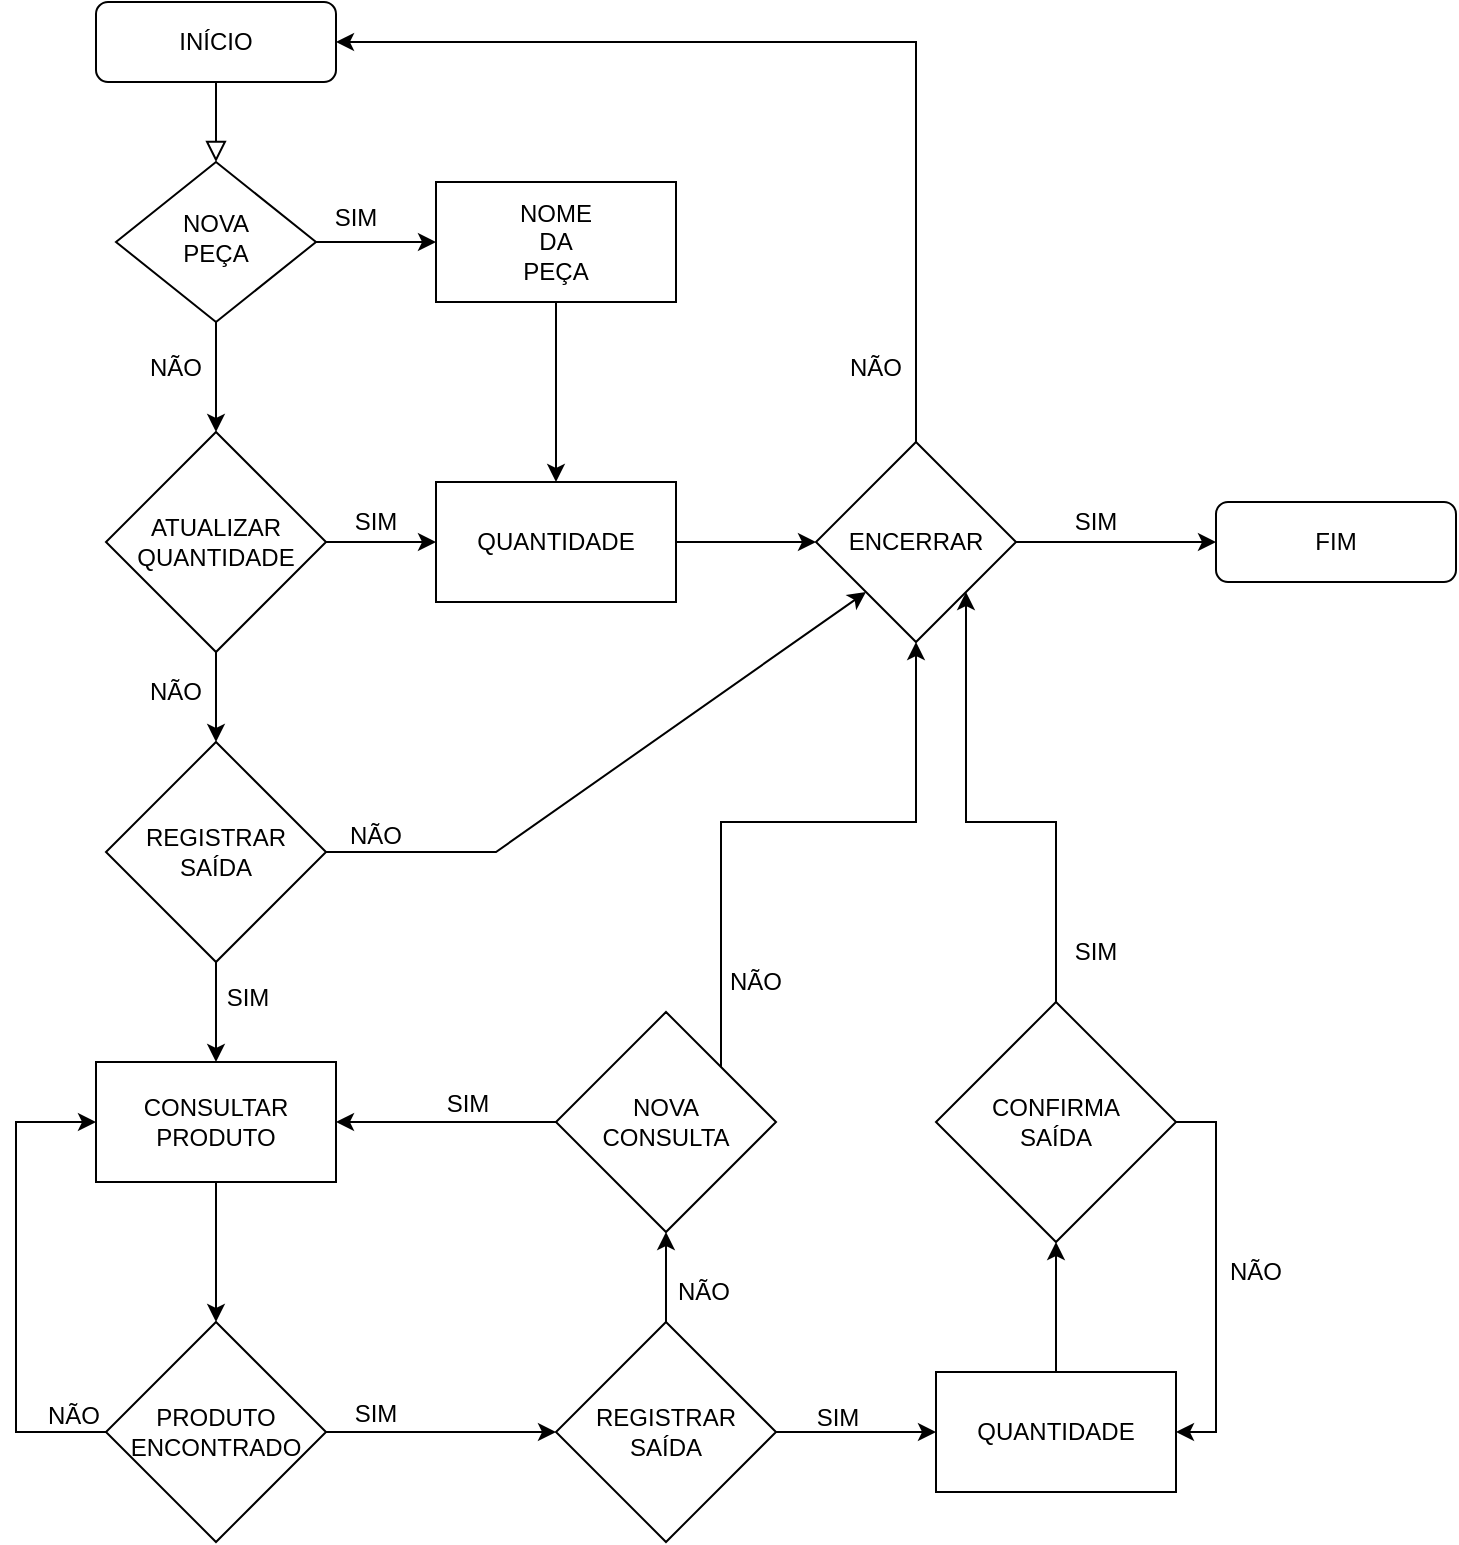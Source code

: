 <mxfile version="22.0.8" type="github">
  <diagram id="C5RBs43oDa-KdzZeNtuy" name="Page-1">
    <mxGraphModel dx="1500" dy="763" grid="1" gridSize="10" guides="1" tooltips="1" connect="1" arrows="1" fold="1" page="1" pageScale="1" pageWidth="827" pageHeight="1169" math="0" shadow="0">
      <root>
        <mxCell id="WIyWlLk6GJQsqaUBKTNV-0" />
        <mxCell id="WIyWlLk6GJQsqaUBKTNV-1" parent="WIyWlLk6GJQsqaUBKTNV-0" />
        <mxCell id="WIyWlLk6GJQsqaUBKTNV-2" value="" style="rounded=0;html=1;jettySize=auto;orthogonalLoop=1;fontSize=11;endArrow=block;endFill=0;endSize=8;strokeWidth=1;shadow=0;labelBackgroundColor=none;edgeStyle=orthogonalEdgeStyle;" parent="WIyWlLk6GJQsqaUBKTNV-1" source="WIyWlLk6GJQsqaUBKTNV-3" target="WIyWlLk6GJQsqaUBKTNV-6" edge="1">
          <mxGeometry relative="1" as="geometry" />
        </mxCell>
        <mxCell id="WIyWlLk6GJQsqaUBKTNV-3" value="INÍCIO" style="rounded=1;whiteSpace=wrap;html=1;fontSize=12;glass=0;strokeWidth=1;shadow=0;" parent="WIyWlLk6GJQsqaUBKTNV-1" vertex="1">
          <mxGeometry x="160" y="80" width="120" height="40" as="geometry" />
        </mxCell>
        <mxCell id="WIyWlLk6GJQsqaUBKTNV-6" value="NOVA&lt;br&gt;PEÇA" style="rhombus;whiteSpace=wrap;html=1;shadow=0;fontFamily=Helvetica;fontSize=12;align=center;strokeWidth=1;spacing=6;spacingTop=-4;" parent="WIyWlLk6GJQsqaUBKTNV-1" vertex="1">
          <mxGeometry x="170" y="160" width="100" height="80" as="geometry" />
        </mxCell>
        <mxCell id="WIyWlLk6GJQsqaUBKTNV-11" value="FIM" style="rounded=1;whiteSpace=wrap;html=1;fontSize=12;glass=0;strokeWidth=1;shadow=0;" parent="WIyWlLk6GJQsqaUBKTNV-1" vertex="1">
          <mxGeometry x="720" y="330" width="120" height="40" as="geometry" />
        </mxCell>
        <mxCell id="Kqh7G37GOyDkUfZEhOFn-1" value="NOME&lt;br&gt;DA&lt;br&gt;PEÇA" style="rounded=0;whiteSpace=wrap;html=1;" vertex="1" parent="WIyWlLk6GJQsqaUBKTNV-1">
          <mxGeometry x="330" y="170" width="120" height="60" as="geometry" />
        </mxCell>
        <mxCell id="Kqh7G37GOyDkUfZEhOFn-5" value="" style="endArrow=classic;html=1;rounded=0;exitX=1;exitY=0.5;exitDx=0;exitDy=0;entryX=0;entryY=0.5;entryDx=0;entryDy=0;" edge="1" parent="WIyWlLk6GJQsqaUBKTNV-1" source="WIyWlLk6GJQsqaUBKTNV-6" target="Kqh7G37GOyDkUfZEhOFn-1">
          <mxGeometry width="50" height="50" relative="1" as="geometry">
            <mxPoint x="270" y="250" as="sourcePoint" />
            <mxPoint x="320" y="200" as="targetPoint" />
            <Array as="points" />
          </mxGeometry>
        </mxCell>
        <mxCell id="Kqh7G37GOyDkUfZEhOFn-6" value="SIM" style="text;html=1;strokeColor=none;fillColor=none;align=center;verticalAlign=middle;whiteSpace=wrap;rounded=0;" vertex="1" parent="WIyWlLk6GJQsqaUBKTNV-1">
          <mxGeometry x="260" y="173" width="60" height="30" as="geometry" />
        </mxCell>
        <mxCell id="Kqh7G37GOyDkUfZEhOFn-7" value="QUANTIDADE" style="rounded=0;whiteSpace=wrap;html=1;" vertex="1" parent="WIyWlLk6GJQsqaUBKTNV-1">
          <mxGeometry x="330" y="320" width="120" height="60" as="geometry" />
        </mxCell>
        <mxCell id="Kqh7G37GOyDkUfZEhOFn-8" value="" style="endArrow=classic;html=1;rounded=0;exitX=0.5;exitY=1;exitDx=0;exitDy=0;entryX=0.5;entryY=0;entryDx=0;entryDy=0;" edge="1" parent="WIyWlLk6GJQsqaUBKTNV-1" source="Kqh7G37GOyDkUfZEhOFn-1" target="Kqh7G37GOyDkUfZEhOFn-7">
          <mxGeometry width="50" height="50" relative="1" as="geometry">
            <mxPoint x="390" y="300" as="sourcePoint" />
            <mxPoint x="440" y="250" as="targetPoint" />
          </mxGeometry>
        </mxCell>
        <mxCell id="Kqh7G37GOyDkUfZEhOFn-10" value="ATUALIZAR&lt;br&gt;QUANTIDADE" style="rhombus;whiteSpace=wrap;html=1;" vertex="1" parent="WIyWlLk6GJQsqaUBKTNV-1">
          <mxGeometry x="165" y="295" width="110" height="110" as="geometry" />
        </mxCell>
        <mxCell id="Kqh7G37GOyDkUfZEhOFn-11" value="" style="endArrow=classic;html=1;rounded=0;exitX=1;exitY=0.5;exitDx=0;exitDy=0;entryX=0;entryY=0.5;entryDx=0;entryDy=0;" edge="1" parent="WIyWlLk6GJQsqaUBKTNV-1" source="Kqh7G37GOyDkUfZEhOFn-10" target="Kqh7G37GOyDkUfZEhOFn-7">
          <mxGeometry width="50" height="50" relative="1" as="geometry">
            <mxPoint x="390" y="300" as="sourcePoint" />
            <mxPoint x="440" y="250" as="targetPoint" />
          </mxGeometry>
        </mxCell>
        <mxCell id="Kqh7G37GOyDkUfZEhOFn-12" value="" style="endArrow=classic;html=1;rounded=0;exitX=0.5;exitY=1;exitDx=0;exitDy=0;" edge="1" parent="WIyWlLk6GJQsqaUBKTNV-1" source="WIyWlLk6GJQsqaUBKTNV-6" target="Kqh7G37GOyDkUfZEhOFn-10">
          <mxGeometry width="50" height="50" relative="1" as="geometry">
            <mxPoint x="390" y="300" as="sourcePoint" />
            <mxPoint x="440" y="250" as="targetPoint" />
          </mxGeometry>
        </mxCell>
        <mxCell id="Kqh7G37GOyDkUfZEhOFn-13" value="NÃO" style="text;html=1;strokeColor=none;fillColor=none;align=center;verticalAlign=middle;whiteSpace=wrap;rounded=0;" vertex="1" parent="WIyWlLk6GJQsqaUBKTNV-1">
          <mxGeometry x="170" y="248" width="60" height="30" as="geometry" />
        </mxCell>
        <mxCell id="Kqh7G37GOyDkUfZEhOFn-14" value="SIM" style="text;html=1;strokeColor=none;fillColor=none;align=center;verticalAlign=middle;whiteSpace=wrap;rounded=0;" vertex="1" parent="WIyWlLk6GJQsqaUBKTNV-1">
          <mxGeometry x="270" y="325" width="60" height="30" as="geometry" />
        </mxCell>
        <mxCell id="Kqh7G37GOyDkUfZEhOFn-16" value="REGISTRAR&lt;br style=&quot;border-color: var(--border-color);&quot;&gt;SAÍDA" style="rhombus;whiteSpace=wrap;html=1;" vertex="1" parent="WIyWlLk6GJQsqaUBKTNV-1">
          <mxGeometry x="165" y="450" width="110" height="110" as="geometry" />
        </mxCell>
        <mxCell id="Kqh7G37GOyDkUfZEhOFn-18" value="NÃO" style="text;html=1;strokeColor=none;fillColor=none;align=center;verticalAlign=middle;whiteSpace=wrap;rounded=0;" vertex="1" parent="WIyWlLk6GJQsqaUBKTNV-1">
          <mxGeometry x="170" y="410" width="60" height="30" as="geometry" />
        </mxCell>
        <mxCell id="Kqh7G37GOyDkUfZEhOFn-21" value="" style="endArrow=classic;html=1;rounded=0;exitX=0.5;exitY=1;exitDx=0;exitDy=0;entryX=0.5;entryY=0;entryDx=0;entryDy=0;" edge="1" parent="WIyWlLk6GJQsqaUBKTNV-1" source="Kqh7G37GOyDkUfZEhOFn-10" target="Kqh7G37GOyDkUfZEhOFn-16">
          <mxGeometry width="50" height="50" relative="1" as="geometry">
            <mxPoint x="390" y="400" as="sourcePoint" />
            <mxPoint x="440" y="350" as="targetPoint" />
          </mxGeometry>
        </mxCell>
        <mxCell id="Kqh7G37GOyDkUfZEhOFn-22" value="ENCERRAR" style="rhombus;whiteSpace=wrap;html=1;" vertex="1" parent="WIyWlLk6GJQsqaUBKTNV-1">
          <mxGeometry x="520" y="300" width="100" height="100" as="geometry" />
        </mxCell>
        <mxCell id="Kqh7G37GOyDkUfZEhOFn-23" value="" style="endArrow=classic;html=1;rounded=0;exitX=1;exitY=0.5;exitDx=0;exitDy=0;" edge="1" parent="WIyWlLk6GJQsqaUBKTNV-1" source="Kqh7G37GOyDkUfZEhOFn-7" target="Kqh7G37GOyDkUfZEhOFn-22">
          <mxGeometry width="50" height="50" relative="1" as="geometry">
            <mxPoint x="390" y="400" as="sourcePoint" />
            <mxPoint x="510" y="380" as="targetPoint" />
            <Array as="points">
              <mxPoint x="500" y="350" />
            </Array>
          </mxGeometry>
        </mxCell>
        <mxCell id="Kqh7G37GOyDkUfZEhOFn-24" value="" style="endArrow=classic;html=1;rounded=0;exitX=1;exitY=0.5;exitDx=0;exitDy=0;entryX=0;entryY=0.5;entryDx=0;entryDy=0;" edge="1" parent="WIyWlLk6GJQsqaUBKTNV-1" source="Kqh7G37GOyDkUfZEhOFn-22" target="WIyWlLk6GJQsqaUBKTNV-11">
          <mxGeometry width="50" height="50" relative="1" as="geometry">
            <mxPoint x="480" y="270" as="sourcePoint" />
            <mxPoint x="530" y="220" as="targetPoint" />
          </mxGeometry>
        </mxCell>
        <mxCell id="Kqh7G37GOyDkUfZEhOFn-25" value="" style="endArrow=classic;html=1;rounded=0;exitX=0.5;exitY=0;exitDx=0;exitDy=0;entryX=1;entryY=0.5;entryDx=0;entryDy=0;" edge="1" parent="WIyWlLk6GJQsqaUBKTNV-1" source="Kqh7G37GOyDkUfZEhOFn-22" target="WIyWlLk6GJQsqaUBKTNV-3">
          <mxGeometry width="50" height="50" relative="1" as="geometry">
            <mxPoint x="550" y="203" as="sourcePoint" />
            <mxPoint x="550" y="100" as="targetPoint" />
            <Array as="points">
              <mxPoint x="570" y="100" />
            </Array>
          </mxGeometry>
        </mxCell>
        <mxCell id="Kqh7G37GOyDkUfZEhOFn-26" value="SIM" style="text;html=1;strokeColor=none;fillColor=none;align=center;verticalAlign=middle;whiteSpace=wrap;rounded=0;" vertex="1" parent="WIyWlLk6GJQsqaUBKTNV-1">
          <mxGeometry x="630" y="325" width="60" height="30" as="geometry" />
        </mxCell>
        <mxCell id="Kqh7G37GOyDkUfZEhOFn-27" value="NÃO" style="text;html=1;strokeColor=none;fillColor=none;align=center;verticalAlign=middle;whiteSpace=wrap;rounded=0;" vertex="1" parent="WIyWlLk6GJQsqaUBKTNV-1">
          <mxGeometry x="520" y="248" width="60" height="30" as="geometry" />
        </mxCell>
        <mxCell id="Kqh7G37GOyDkUfZEhOFn-29" value="" style="endArrow=classic;html=1;rounded=0;exitX=1;exitY=0.5;exitDx=0;exitDy=0;entryX=0;entryY=1;entryDx=0;entryDy=0;" edge="1" parent="WIyWlLk6GJQsqaUBKTNV-1" source="Kqh7G37GOyDkUfZEhOFn-16" target="Kqh7G37GOyDkUfZEhOFn-22">
          <mxGeometry width="50" height="50" relative="1" as="geometry">
            <mxPoint x="390" y="400" as="sourcePoint" />
            <mxPoint x="440" y="350" as="targetPoint" />
            <Array as="points">
              <mxPoint x="360" y="505" />
            </Array>
          </mxGeometry>
        </mxCell>
        <mxCell id="Kqh7G37GOyDkUfZEhOFn-30" value="NÃO" style="text;html=1;strokeColor=none;fillColor=none;align=center;verticalAlign=middle;whiteSpace=wrap;rounded=0;" vertex="1" parent="WIyWlLk6GJQsqaUBKTNV-1">
          <mxGeometry x="270" y="482" width="60" height="30" as="geometry" />
        </mxCell>
        <mxCell id="Kqh7G37GOyDkUfZEhOFn-31" value="CONSULTAR&lt;br&gt;PRODUTO" style="rounded=0;whiteSpace=wrap;html=1;" vertex="1" parent="WIyWlLk6GJQsqaUBKTNV-1">
          <mxGeometry x="160" y="610" width="120" height="60" as="geometry" />
        </mxCell>
        <mxCell id="Kqh7G37GOyDkUfZEhOFn-32" value="" style="endArrow=classic;html=1;rounded=0;exitX=0.5;exitY=1;exitDx=0;exitDy=0;entryX=0.5;entryY=0;entryDx=0;entryDy=0;" edge="1" parent="WIyWlLk6GJQsqaUBKTNV-1" source="Kqh7G37GOyDkUfZEhOFn-16" target="Kqh7G37GOyDkUfZEhOFn-31">
          <mxGeometry width="50" height="50" relative="1" as="geometry">
            <mxPoint x="460" y="480" as="sourcePoint" />
            <mxPoint x="510" y="430" as="targetPoint" />
          </mxGeometry>
        </mxCell>
        <mxCell id="Kqh7G37GOyDkUfZEhOFn-33" value="SIM" style="text;html=1;strokeColor=none;fillColor=none;align=center;verticalAlign=middle;whiteSpace=wrap;rounded=0;" vertex="1" parent="WIyWlLk6GJQsqaUBKTNV-1">
          <mxGeometry x="206" y="563" width="60" height="30" as="geometry" />
        </mxCell>
        <mxCell id="Kqh7G37GOyDkUfZEhOFn-34" value="PRODUTO&lt;br&gt;ENCONTRADO" style="rhombus;whiteSpace=wrap;html=1;" vertex="1" parent="WIyWlLk6GJQsqaUBKTNV-1">
          <mxGeometry x="165" y="740" width="110" height="110" as="geometry" />
        </mxCell>
        <mxCell id="Kqh7G37GOyDkUfZEhOFn-35" value="" style="endArrow=classic;html=1;rounded=0;exitX=0.5;exitY=1;exitDx=0;exitDy=0;" edge="1" parent="WIyWlLk6GJQsqaUBKTNV-1" source="Kqh7G37GOyDkUfZEhOFn-31" target="Kqh7G37GOyDkUfZEhOFn-34">
          <mxGeometry width="50" height="50" relative="1" as="geometry">
            <mxPoint x="460" y="780" as="sourcePoint" />
            <mxPoint x="510" y="730" as="targetPoint" />
          </mxGeometry>
        </mxCell>
        <mxCell id="Kqh7G37GOyDkUfZEhOFn-36" value="" style="endArrow=classic;html=1;rounded=0;exitX=0;exitY=0.5;exitDx=0;exitDy=0;entryX=0;entryY=0.5;entryDx=0;entryDy=0;" edge="1" parent="WIyWlLk6GJQsqaUBKTNV-1" source="Kqh7G37GOyDkUfZEhOFn-34" target="Kqh7G37GOyDkUfZEhOFn-31">
          <mxGeometry width="50" height="50" relative="1" as="geometry">
            <mxPoint x="460" y="780" as="sourcePoint" />
            <mxPoint x="510" y="730" as="targetPoint" />
            <Array as="points">
              <mxPoint x="120" y="795" />
              <mxPoint x="120" y="640" />
            </Array>
          </mxGeometry>
        </mxCell>
        <mxCell id="Kqh7G37GOyDkUfZEhOFn-37" value="NÃO" style="text;html=1;strokeColor=none;fillColor=none;align=center;verticalAlign=middle;whiteSpace=wrap;rounded=0;" vertex="1" parent="WIyWlLk6GJQsqaUBKTNV-1">
          <mxGeometry x="119" y="772" width="60" height="30" as="geometry" />
        </mxCell>
        <mxCell id="Kqh7G37GOyDkUfZEhOFn-47" style="edgeStyle=orthogonalEdgeStyle;rounded=0;orthogonalLoop=1;jettySize=auto;html=1;entryX=0.5;entryY=1;entryDx=0;entryDy=0;" edge="1" parent="WIyWlLk6GJQsqaUBKTNV-1" source="Kqh7G37GOyDkUfZEhOFn-38" target="Kqh7G37GOyDkUfZEhOFn-42">
          <mxGeometry relative="1" as="geometry" />
        </mxCell>
        <mxCell id="Kqh7G37GOyDkUfZEhOFn-50" style="edgeStyle=orthogonalEdgeStyle;rounded=0;orthogonalLoop=1;jettySize=auto;html=1;entryX=0;entryY=0.5;entryDx=0;entryDy=0;" edge="1" parent="WIyWlLk6GJQsqaUBKTNV-1" source="Kqh7G37GOyDkUfZEhOFn-38" target="Kqh7G37GOyDkUfZEhOFn-49">
          <mxGeometry relative="1" as="geometry" />
        </mxCell>
        <mxCell id="Kqh7G37GOyDkUfZEhOFn-38" value="REGISTRAR&lt;br&gt;SAÍDA" style="rhombus;whiteSpace=wrap;html=1;" vertex="1" parent="WIyWlLk6GJQsqaUBKTNV-1">
          <mxGeometry x="390" y="740" width="110" height="110" as="geometry" />
        </mxCell>
        <mxCell id="Kqh7G37GOyDkUfZEhOFn-39" value="" style="endArrow=classic;html=1;rounded=0;exitX=1;exitY=0.5;exitDx=0;exitDy=0;entryX=0;entryY=0.5;entryDx=0;entryDy=0;" edge="1" parent="WIyWlLk6GJQsqaUBKTNV-1" source="Kqh7G37GOyDkUfZEhOFn-34" target="Kqh7G37GOyDkUfZEhOFn-38">
          <mxGeometry width="50" height="50" relative="1" as="geometry">
            <mxPoint x="460" y="680" as="sourcePoint" />
            <mxPoint x="510" y="630" as="targetPoint" />
          </mxGeometry>
        </mxCell>
        <mxCell id="Kqh7G37GOyDkUfZEhOFn-40" value="SIM" style="text;html=1;strokeColor=none;fillColor=none;align=center;verticalAlign=middle;whiteSpace=wrap;rounded=0;" vertex="1" parent="WIyWlLk6GJQsqaUBKTNV-1">
          <mxGeometry x="270" y="771" width="60" height="30" as="geometry" />
        </mxCell>
        <mxCell id="Kqh7G37GOyDkUfZEhOFn-45" style="edgeStyle=orthogonalEdgeStyle;rounded=0;orthogonalLoop=1;jettySize=auto;html=1;entryX=0.5;entryY=1;entryDx=0;entryDy=0;exitX=1;exitY=0;exitDx=0;exitDy=0;" edge="1" parent="WIyWlLk6GJQsqaUBKTNV-1" source="Kqh7G37GOyDkUfZEhOFn-42" target="Kqh7G37GOyDkUfZEhOFn-22">
          <mxGeometry relative="1" as="geometry">
            <Array as="points">
              <mxPoint x="473" y="490" />
              <mxPoint x="570" y="490" />
            </Array>
          </mxGeometry>
        </mxCell>
        <mxCell id="Kqh7G37GOyDkUfZEhOFn-42" value="NOVA&lt;br&gt;CONSULTA" style="rhombus;whiteSpace=wrap;html=1;" vertex="1" parent="WIyWlLk6GJQsqaUBKTNV-1">
          <mxGeometry x="390" y="585" width="110" height="110" as="geometry" />
        </mxCell>
        <mxCell id="Kqh7G37GOyDkUfZEhOFn-43" value="" style="endArrow=classic;html=1;rounded=0;exitX=0;exitY=0.5;exitDx=0;exitDy=0;entryX=1;entryY=0.5;entryDx=0;entryDy=0;" edge="1" parent="WIyWlLk6GJQsqaUBKTNV-1" source="Kqh7G37GOyDkUfZEhOFn-42" target="Kqh7G37GOyDkUfZEhOFn-31">
          <mxGeometry width="50" height="50" relative="1" as="geometry">
            <mxPoint x="460" y="580" as="sourcePoint" />
            <mxPoint x="510" y="530" as="targetPoint" />
          </mxGeometry>
        </mxCell>
        <mxCell id="Kqh7G37GOyDkUfZEhOFn-44" value="SIM" style="text;html=1;strokeColor=none;fillColor=none;align=center;verticalAlign=middle;whiteSpace=wrap;rounded=0;" vertex="1" parent="WIyWlLk6GJQsqaUBKTNV-1">
          <mxGeometry x="316" y="616" width="60" height="30" as="geometry" />
        </mxCell>
        <mxCell id="Kqh7G37GOyDkUfZEhOFn-46" value="NÃO" style="text;html=1;strokeColor=none;fillColor=none;align=center;verticalAlign=middle;whiteSpace=wrap;rounded=0;" vertex="1" parent="WIyWlLk6GJQsqaUBKTNV-1">
          <mxGeometry x="460" y="555" width="60" height="30" as="geometry" />
        </mxCell>
        <mxCell id="Kqh7G37GOyDkUfZEhOFn-48" value="NÃO" style="text;html=1;strokeColor=none;fillColor=none;align=center;verticalAlign=middle;whiteSpace=wrap;rounded=0;" vertex="1" parent="WIyWlLk6GJQsqaUBKTNV-1">
          <mxGeometry x="434" y="710" width="60" height="30" as="geometry" />
        </mxCell>
        <mxCell id="Kqh7G37GOyDkUfZEhOFn-54" style="edgeStyle=orthogonalEdgeStyle;rounded=0;orthogonalLoop=1;jettySize=auto;html=1;entryX=0.5;entryY=1;entryDx=0;entryDy=0;" edge="1" parent="WIyWlLk6GJQsqaUBKTNV-1" source="Kqh7G37GOyDkUfZEhOFn-49" target="Kqh7G37GOyDkUfZEhOFn-52">
          <mxGeometry relative="1" as="geometry" />
        </mxCell>
        <mxCell id="Kqh7G37GOyDkUfZEhOFn-49" value="QUANTIDADE" style="rounded=0;whiteSpace=wrap;html=1;" vertex="1" parent="WIyWlLk6GJQsqaUBKTNV-1">
          <mxGeometry x="580" y="765" width="120" height="60" as="geometry" />
        </mxCell>
        <mxCell id="Kqh7G37GOyDkUfZEhOFn-51" value="SIM" style="text;html=1;strokeColor=none;fillColor=none;align=center;verticalAlign=middle;whiteSpace=wrap;rounded=0;" vertex="1" parent="WIyWlLk6GJQsqaUBKTNV-1">
          <mxGeometry x="501" y="773" width="60" height="30" as="geometry" />
        </mxCell>
        <mxCell id="Kqh7G37GOyDkUfZEhOFn-55" style="edgeStyle=orthogonalEdgeStyle;rounded=0;orthogonalLoop=1;jettySize=auto;html=1;entryX=1;entryY=0.5;entryDx=0;entryDy=0;exitX=1;exitY=0.5;exitDx=0;exitDy=0;" edge="1" parent="WIyWlLk6GJQsqaUBKTNV-1" source="Kqh7G37GOyDkUfZEhOFn-52" target="Kqh7G37GOyDkUfZEhOFn-49">
          <mxGeometry relative="1" as="geometry">
            <mxPoint x="800" y="790" as="targetPoint" />
          </mxGeometry>
        </mxCell>
        <mxCell id="Kqh7G37GOyDkUfZEhOFn-56" style="edgeStyle=orthogonalEdgeStyle;rounded=0;orthogonalLoop=1;jettySize=auto;html=1;entryX=1;entryY=1;entryDx=0;entryDy=0;" edge="1" parent="WIyWlLk6GJQsqaUBKTNV-1" source="Kqh7G37GOyDkUfZEhOFn-52" target="Kqh7G37GOyDkUfZEhOFn-22">
          <mxGeometry relative="1" as="geometry" />
        </mxCell>
        <mxCell id="Kqh7G37GOyDkUfZEhOFn-52" value="CONFIRMA&lt;br&gt;SAÍDA" style="rhombus;whiteSpace=wrap;html=1;" vertex="1" parent="WIyWlLk6GJQsqaUBKTNV-1">
          <mxGeometry x="580" y="580" width="120" height="120" as="geometry" />
        </mxCell>
        <mxCell id="Kqh7G37GOyDkUfZEhOFn-57" value="SIM" style="text;html=1;strokeColor=none;fillColor=none;align=center;verticalAlign=middle;whiteSpace=wrap;rounded=0;" vertex="1" parent="WIyWlLk6GJQsqaUBKTNV-1">
          <mxGeometry x="630" y="540" width="60" height="30" as="geometry" />
        </mxCell>
        <mxCell id="Kqh7G37GOyDkUfZEhOFn-58" value="NÃO" style="text;html=1;strokeColor=none;fillColor=none;align=center;verticalAlign=middle;whiteSpace=wrap;rounded=0;" vertex="1" parent="WIyWlLk6GJQsqaUBKTNV-1">
          <mxGeometry x="710" y="700" width="60" height="30" as="geometry" />
        </mxCell>
      </root>
    </mxGraphModel>
  </diagram>
</mxfile>

